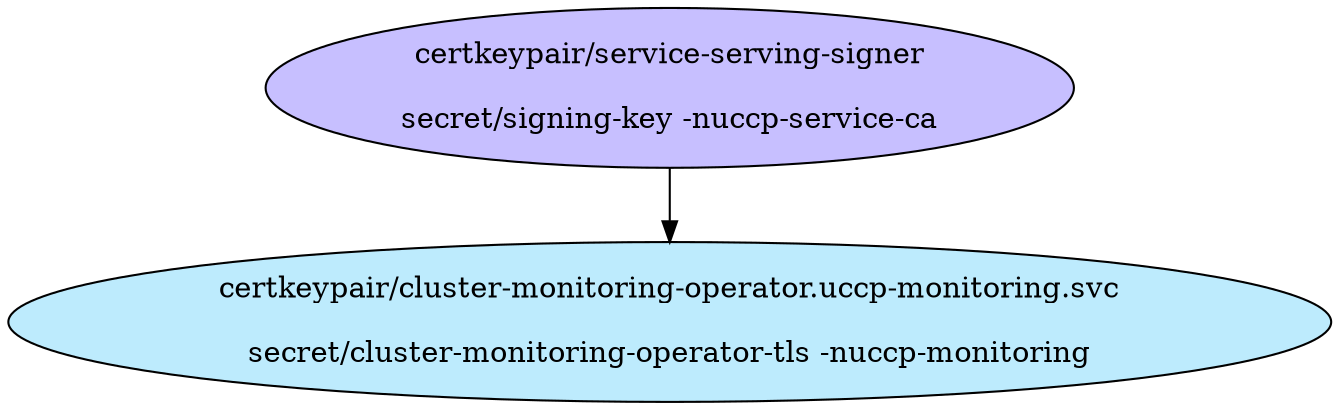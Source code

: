 digraph "Local Certificate" {
  // Node definitions.
  1 [
    label="certkeypair/service-serving-signer\n\nsecret/signing-key -nuccp-service-ca\n"
    style=filled
    fillcolor="#c7bfff"
  ];
  28 [
    label="certkeypair/cluster-monitoring-operator.uccp-monitoring.svc\n\nsecret/cluster-monitoring-operator-tls -nuccp-monitoring\n"
    style=filled
    fillcolor="#bdebfd"
  ];

  // Edge definitions.
  1 -> 28;
}